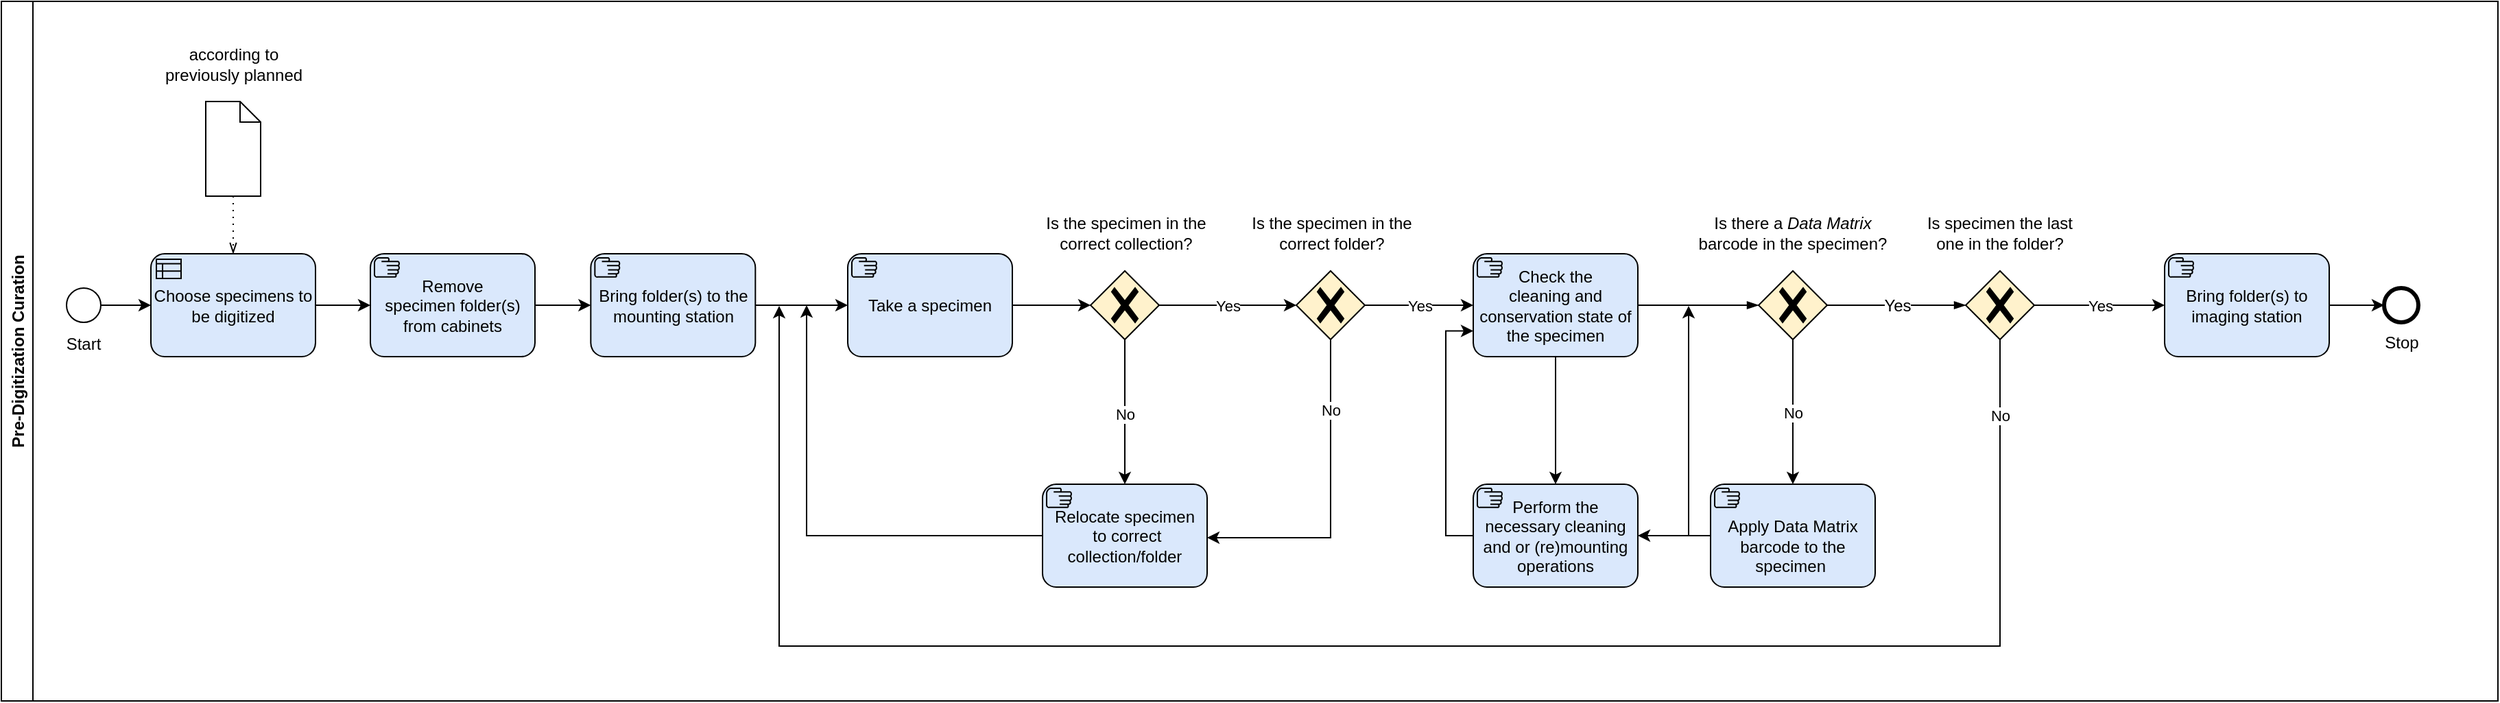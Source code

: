 <mxfile version="16.4.11" type="device"><diagram id="C5RBs43oDa-KdzZeNtuy" name="Page-1"><mxGraphModel dx="1902" dy="3774" grid="1" gridSize="10" guides="1" tooltips="1" connect="1" arrows="1" fold="1" page="1" pageScale="1" pageWidth="1920" pageHeight="1200" math="0" shadow="0"><root><mxCell id="WIyWlLk6GJQsqaUBKTNV-0"/><mxCell id="WIyWlLk6GJQsqaUBKTNV-1" parent="WIyWlLk6GJQsqaUBKTNV-0"/><mxCell id="KWRPazFFwxp_j8tZJz7k-1" value="Choose specimens to be digitized" style="points=[[0.25,0,0],[0.5,0,0],[0.75,0,0],[1,0.25,0],[1,0.5,0],[1,0.75,0],[0.75,1,0],[0.5,1,0],[0.25,1,0],[0,0.75,0],[0,0.5,0],[0,0.25,0]];shape=mxgraph.bpmn.task;whiteSpace=wrap;rectStyle=rounded;size=10;taskMarker=businessRule;fillColor=#dae8fc;strokeColor=#000000;" parent="WIyWlLk6GJQsqaUBKTNV-1" vertex="1"><mxGeometry x="169" y="-2126" width="120" height="75" as="geometry"/></mxCell><mxCell id="KWRPazFFwxp_j8tZJz7k-2" value="" style="shape=mxgraph.bpmn.data;labelPosition=center;verticalLabelPosition=bottom;align=center;verticalAlign=top;whiteSpace=wrap;size=15;html=1;" parent="WIyWlLk6GJQsqaUBKTNV-1" vertex="1"><mxGeometry x="209" y="-2237" width="40" height="69" as="geometry"/></mxCell><mxCell id="KWRPazFFwxp_j8tZJz7k-3" value="" style="edgeStyle=elbowEdgeStyle;fontSize=12;html=1;endFill=0;startFill=0;endSize=6;startSize=6;dashed=1;dashPattern=1 4;endArrow=openThin;startArrow=none;rounded=0;" parent="WIyWlLk6GJQsqaUBKTNV-1" source="KWRPazFFwxp_j8tZJz7k-2" target="KWRPazFFwxp_j8tZJz7k-1" edge="1"><mxGeometry width="160" relative="1" as="geometry"><mxPoint x="473" y="-2066.5" as="sourcePoint"/><mxPoint x="413" y="-1966" as="targetPoint"/></mxGeometry></mxCell><mxCell id="KWRPazFFwxp_j8tZJz7k-4" value="according to&lt;br style=&quot;font-size: 12px;&quot;&gt;previously planned" style="edgeLabel;html=1;align=center;verticalAlign=middle;resizable=0;points=[];fontSize=12;" parent="KWRPazFFwxp_j8tZJz7k-3" vertex="1" connectable="0"><mxGeometry x="-0.194" y="1" relative="1" as="geometry"><mxPoint x="-1" y="-113" as="offset"/></mxGeometry></mxCell><mxCell id="KWRPazFFwxp_j8tZJz7k-5" value="" style="edgeStyle=elbowEdgeStyle;fontSize=12;html=1;endArrow=classic;endFill=1;rounded=0;" parent="WIyWlLk6GJQsqaUBKTNV-1" target="KWRPazFFwxp_j8tZJz7k-1" edge="1"><mxGeometry width="160" relative="1" as="geometry"><mxPoint x="169.5" y="-2089.5" as="sourcePoint"/><mxPoint x="423" y="-2110" as="targetPoint"/><Array as="points"/></mxGeometry></mxCell><mxCell id="KWRPazFFwxp_j8tZJz7k-6" value="Remove&#10;specimen folder(s) from cabinets" style="points=[[0.25,0,0],[0.5,0,0],[0.75,0,0],[1,0.25,0],[1,0.5,0],[1,0.75,0],[0.75,1,0],[0.5,1,0],[0.25,1,0],[0,0.75,0],[0,0.5,0],[0,0.25,0]];shape=mxgraph.bpmn.task;whiteSpace=wrap;rectStyle=rounded;size=10;taskMarker=manual;fillColor=#dae8fc;strokeColor=#000000;" parent="WIyWlLk6GJQsqaUBKTNV-1" vertex="1"><mxGeometry x="329" y="-2126" width="120" height="75" as="geometry"/></mxCell><mxCell id="KWRPazFFwxp_j8tZJz7k-7" value="" style="edgeStyle=elbowEdgeStyle;fontSize=12;html=1;endArrow=classic;endFill=1;rounded=0;entryX=0;entryY=0.5;entryDx=0;entryDy=0;entryPerimeter=0;" parent="WIyWlLk6GJQsqaUBKTNV-1" source="KWRPazFFwxp_j8tZJz7k-1" target="KWRPazFFwxp_j8tZJz7k-6" edge="1"><mxGeometry width="160" relative="1" as="geometry"><mxPoint x="423" y="-2026" as="sourcePoint"/><mxPoint x="583" y="-2026" as="targetPoint"/></mxGeometry></mxCell><mxCell id="KWRPazFFwxp_j8tZJz7k-11" value="" style="edgeStyle=elbowEdgeStyle;fontSize=12;html=1;endArrow=classic;endFill=1;rounded=0;" parent="WIyWlLk6GJQsqaUBKTNV-1" source="KWRPazFFwxp_j8tZJz7k-6" target="HxcbLy3lwClYkwXZZ0eH-2" edge="1"><mxGeometry width="160" relative="1" as="geometry"><mxPoint x="313" y="-1866" as="sourcePoint"/><mxPoint x="423" y="-1866" as="targetPoint"/></mxGeometry></mxCell><mxCell id="KWRPazFFwxp_j8tZJz7k-14" value="No" style="edgeStyle=orthogonalEdgeStyle;rounded=0;orthogonalLoop=1;jettySize=auto;html=1;" parent="WIyWlLk6GJQsqaUBKTNV-1" source="WCRe41HuIxDJBucLpwIV-1" target="WCRe41HuIxDJBucLpwIV-0" edge="1"><mxGeometry x="0.033" relative="1" as="geometry"><mxPoint x="874" y="-2063.5" as="sourcePoint"/><mxPoint x="874" y="-1958" as="targetPoint"/><mxPoint as="offset"/></mxGeometry></mxCell><mxCell id="KWRPazFFwxp_j8tZJz7k-18" value="Yes" style="edgeStyle=orthogonalEdgeStyle;rounded=0;orthogonalLoop=1;jettySize=auto;html=1;startArrow=none;exitX=1;exitY=0.5;exitDx=0;exitDy=0;exitPerimeter=0;" parent="WIyWlLk6GJQsqaUBKTNV-1" source="WCRe41HuIxDJBucLpwIV-1" target="WCRe41HuIxDJBucLpwIV-2" edge="1"><mxGeometry relative="1" as="geometry"><mxPoint x="471" y="-1603" as="sourcePoint"/><mxPoint x="471" y="-1528" as="targetPoint"/></mxGeometry></mxCell><mxCell id="KWRPazFFwxp_j8tZJz7k-20" value="No" style="edgeStyle=orthogonalEdgeStyle;rounded=0;orthogonalLoop=1;jettySize=auto;html=1;" parent="WIyWlLk6GJQsqaUBKTNV-1" source="WCRe41HuIxDJBucLpwIV-2" target="WCRe41HuIxDJBucLpwIV-0" edge="1"><mxGeometry x="-0.567" relative="1" as="geometry"><mxPoint x="241" y="-1631" as="targetPoint"/><mxPoint as="offset"/><mxPoint x="986" y="-2059" as="sourcePoint"/><Array as="points"><mxPoint x="1029" y="-1919"/></Array></mxGeometry></mxCell><mxCell id="KWRPazFFwxp_j8tZJz7k-22" value="Yes" style="edgeStyle=orthogonalEdgeStyle;rounded=0;orthogonalLoop=1;jettySize=auto;html=1;" parent="WIyWlLk6GJQsqaUBKTNV-1" source="WCRe41HuIxDJBucLpwIV-2" target="KWRPazFFwxp_j8tZJz7k-23" edge="1"><mxGeometry relative="1" as="geometry"><mxPoint x="936" y="-1588" as="targetPoint"/><mxPoint x="471.034" y="-1440.028" as="sourcePoint"/></mxGeometry></mxCell><mxCell id="KWRPazFFwxp_j8tZJz7k-23" value="Check the &#10;cleaning and conservation state of the specimen" style="points=[[0.25,0,0],[0.5,0,0],[0.75,0,0],[1,0.25,0],[1,0.5,0],[1,0.75,0],[0.75,1,0],[0.5,1,0],[0.25,1,0],[0,0.75,0],[0,0.5,0],[0,0.25,0]];shape=mxgraph.bpmn.task;whiteSpace=wrap;rectStyle=rounded;size=10;taskMarker=manual;fillColor=#dae8fc;strokeColor=#000000;" parent="WIyWlLk6GJQsqaUBKTNV-1" vertex="1"><mxGeometry x="1133" y="-2126" width="120" height="75" as="geometry"/></mxCell><mxCell id="HxcbLy3lwClYkwXZZ0eH-2" value="Bring folder(s) to the mounting station" style="points=[[0.25,0,0],[0.5,0,0],[0.75,0,0],[1,0.25,0],[1,0.5,0],[1,0.75,0],[0.75,1,0],[0.5,1,0],[0.25,1,0],[0,0.75,0],[0,0.5,0],[0,0.25,0]];shape=mxgraph.bpmn.task;whiteSpace=wrap;rectStyle=rounded;size=10;taskMarker=manual;fillColor=#dae8fc;strokeColor=#000000;" parent="WIyWlLk6GJQsqaUBKTNV-1" vertex="1"><mxGeometry x="489.67" y="-2126" width="120" height="75" as="geometry"/></mxCell><mxCell id="HxcbLy3lwClYkwXZZ0eH-16" value="No" style="edgeStyle=orthogonalEdgeStyle;rounded=0;orthogonalLoop=1;jettySize=auto;html=1;" parent="WIyWlLk6GJQsqaUBKTNV-1" source="WCRe41HuIxDJBucLpwIV-8" target="WCRe41HuIxDJBucLpwIV-6" edge="1"><mxGeometry relative="1" as="geometry"><mxPoint x="1281" y="-1960.5" as="sourcePoint"/><mxPoint x="1376" y="-1960.5" as="targetPoint"/></mxGeometry></mxCell><mxCell id="HxcbLy3lwClYkwXZZ0eH-11" value="" style="edgeStyle=elbowEdgeStyle;fontSize=12;html=1;endArrow=classic;endFill=1;rounded=0;" parent="WIyWlLk6GJQsqaUBKTNV-1" source="2H7xiHnJKkL8TMF7nwKH-0" target="WCRe41HuIxDJBucLpwIV-1" edge="1"><mxGeometry width="160" relative="1" as="geometry"><mxPoint x="367" y="-1581" as="sourcePoint"/><mxPoint x="471" y="-1721" as="targetPoint"/></mxGeometry></mxCell><mxCell id="HxcbLy3lwClYkwXZZ0eH-12" value="" style="edgeStyle=elbowEdgeStyle;fontSize=12;html=1;endArrow=blockThin;endFill=1;rounded=0;" parent="WIyWlLk6GJQsqaUBKTNV-1" source="KWRPazFFwxp_j8tZJz7k-23" target="WCRe41HuIxDJBucLpwIV-8" edge="1"><mxGeometry width="160" relative="1" as="geometry"><mxPoint x="1102" y="-2011" as="sourcePoint"/><mxPoint x="1206" y="-2021" as="targetPoint"/></mxGeometry></mxCell><mxCell id="HxcbLy3lwClYkwXZZ0eH-14" value="Yes" style="edgeStyle=elbowEdgeStyle;fontSize=12;html=1;endArrow=blockThin;endFill=1;rounded=0;" parent="WIyWlLk6GJQsqaUBKTNV-1" source="WCRe41HuIxDJBucLpwIV-8" target="2H7xiHnJKkL8TMF7nwKH-1" edge="1"><mxGeometry width="160" relative="1" as="geometry"><mxPoint x="1206" y="-1900" as="sourcePoint"/><mxPoint x="1457" y="-2088" as="targetPoint"/></mxGeometry></mxCell><mxCell id="HxcbLy3lwClYkwXZZ0eH-22" value="" style="edgeStyle=elbowEdgeStyle;fontSize=12;html=1;endArrow=classic;endFill=1;rounded=0;" parent="WIyWlLk6GJQsqaUBKTNV-1" source="HxcbLy3lwClYkwXZZ0eH-2" target="2H7xiHnJKkL8TMF7nwKH-0" edge="1"><mxGeometry width="160" relative="1" as="geometry"><mxPoint x="319" y="-1905" as="sourcePoint"/><mxPoint x="423" y="-1825" as="targetPoint"/></mxGeometry></mxCell><mxCell id="HxcbLy3lwClYkwXZZ0eH-28" value="" style="edgeStyle=elbowEdgeStyle;fontSize=12;html=1;endArrow=classic;endFill=1;rounded=0;startArrow=none;startFill=0;" parent="WIyWlLk6GJQsqaUBKTNV-1" source="KWRPazFFwxp_j8tZJz7k-23" target="WCRe41HuIxDJBucLpwIV-5" edge="1"><mxGeometry width="160" relative="1" as="geometry"><mxPoint x="1102" y="-2055" as="sourcePoint"/><mxPoint x="1376" y="-2082" as="targetPoint"/><Array as="points"><mxPoint x="1193" y="-2018"/></Array></mxGeometry></mxCell><mxCell id="2H7xiHnJKkL8TMF7nwKH-5" style="edgeStyle=orthogonalEdgeStyle;rounded=0;orthogonalLoop=1;jettySize=auto;html=1;entryX=0;entryY=0.5;entryDx=0;entryDy=0;entryPerimeter=0;" parent="WIyWlLk6GJQsqaUBKTNV-1" source="WCRe41HuIxDJBucLpwIV-0" edge="1"><mxGeometry relative="1" as="geometry"><mxPoint x="647" y="-2088.5" as="targetPoint"/><mxPoint x="772" y="-1920.5" as="sourcePoint"/><Array as="points"><mxPoint x="647" y="-1920"/></Array></mxGeometry></mxCell><mxCell id="WCRe41HuIxDJBucLpwIV-0" value="Relocate specimen&#10; to correct collection/folder" style="points=[[0.25,0,0],[0.5,0,0],[0.75,0,0],[1,0.25,0],[1,0.5,0],[1,0.75,0],[0.75,1,0],[0.5,1,0],[0.25,1,0],[0,0.75,0],[0,0.5,0],[0,0.25,0]];shape=mxgraph.bpmn.task;whiteSpace=wrap;rectStyle=rounded;size=10;taskMarker=manual;fillColor=#dae8fc;strokeColor=#000000;" parent="WIyWlLk6GJQsqaUBKTNV-1" vertex="1"><mxGeometry x="819" y="-1958" width="120" height="75" as="geometry"/></mxCell><mxCell id="WCRe41HuIxDJBucLpwIV-1" value="" style="points=[[0.25,0.25,0],[0.5,0,0],[0.75,0.25,0],[1,0.5,0],[0.75,0.75,0],[0.5,1,0],[0.25,0.75,0],[0,0.5,0]];shape=mxgraph.bpmn.gateway2;html=1;verticalLabelPosition=bottom;labelBackgroundColor=#ffffff;verticalAlign=top;align=center;perimeter=rhombusPerimeter;outlineConnect=0;outline=none;symbol=none;gwType=exclusive;fillColor=#fff2cc;strokeColor=#000000;" parent="WIyWlLk6GJQsqaUBKTNV-1" vertex="1"><mxGeometry x="854" y="-2113.5" width="50" height="50" as="geometry"/></mxCell><mxCell id="WCRe41HuIxDJBucLpwIV-2" value="" style="points=[[0.25,0.25,0],[0.5,0,0],[0.75,0.25,0],[1,0.5,0],[0.75,0.75,0],[0.5,1,0],[0.25,0.75,0],[0,0.5,0]];shape=mxgraph.bpmn.gateway2;html=1;verticalLabelPosition=bottom;labelBackgroundColor=#ffffff;verticalAlign=top;align=center;perimeter=rhombusPerimeter;outlineConnect=0;outline=none;symbol=none;gwType=exclusive;fillColor=#fff2cc;strokeColor=#000000;" parent="WIyWlLk6GJQsqaUBKTNV-1" vertex="1"><mxGeometry x="1004" y="-2113.5" width="50" height="50" as="geometry"/></mxCell><mxCell id="SipZs31M_mqpxQcWwIW7-1" style="edgeStyle=orthogonalEdgeStyle;rounded=0;orthogonalLoop=1;jettySize=auto;html=1;exitX=0;exitY=0.5;exitDx=0;exitDy=0;exitPerimeter=0;entryX=0;entryY=0.75;entryDx=0;entryDy=0;entryPerimeter=0;startArrow=none;startFill=0;" parent="WIyWlLk6GJQsqaUBKTNV-1" source="WCRe41HuIxDJBucLpwIV-5" target="KWRPazFFwxp_j8tZJz7k-23" edge="1"><mxGeometry relative="1" as="geometry"/></mxCell><mxCell id="WCRe41HuIxDJBucLpwIV-5" value="Perform the necessary cleaning and or (re)mounting operations" style="points=[[0.25,0,0],[0.5,0,0],[0.75,0,0],[1,0.25,0],[1,0.5,0],[1,0.75,0],[0.75,1,0],[0.5,1,0],[0.25,1,0],[0,0.75,0],[0,0.5,0],[0,0.25,0]];shape=mxgraph.bpmn.task;whiteSpace=wrap;rectStyle=rounded;size=10;taskMarker=manual;fillColor=#dae8fc;strokeColor=#000000;" parent="WIyWlLk6GJQsqaUBKTNV-1" vertex="1"><mxGeometry x="1133" y="-1958" width="120" height="75" as="geometry"/></mxCell><mxCell id="TdiAYmWt3E8xR8c-fWkm-0" style="edgeStyle=orthogonalEdgeStyle;rounded=0;orthogonalLoop=1;jettySize=auto;html=1;" parent="WIyWlLk6GJQsqaUBKTNV-1" source="WCRe41HuIxDJBucLpwIV-6" edge="1"><mxGeometry relative="1" as="geometry"><mxPoint x="1290" y="-2088" as="targetPoint"/><Array as="points"><mxPoint x="1290" y="-1920"/></Array></mxGeometry></mxCell><mxCell id="CbfQ9l1PSja5-hZc-k-d-0" value="" style="edgeStyle=orthogonalEdgeStyle;rounded=0;orthogonalLoop=1;jettySize=auto;html=1;" edge="1" parent="WIyWlLk6GJQsqaUBKTNV-1" source="WCRe41HuIxDJBucLpwIV-6" target="WCRe41HuIxDJBucLpwIV-5"><mxGeometry relative="1" as="geometry"/></mxCell><mxCell id="WCRe41HuIxDJBucLpwIV-6" value="&#10;Apply Data Matrix barcode to the specimen " style="points=[[0.25,0,0],[0.5,0,0],[0.75,0,0],[1,0.25,0],[1,0.5,0],[1,0.75,0],[0.75,1,0],[0.5,1,0],[0.25,1,0],[0,0.75,0],[0,0.5,0],[0,0.25,0]];shape=mxgraph.bpmn.task;whiteSpace=wrap;rectStyle=rounded;size=10;taskMarker=manual;fillColor=#dae8fc;strokeColor=#000000;" parent="WIyWlLk6GJQsqaUBKTNV-1" vertex="1"><mxGeometry x="1306" y="-1958" width="120" height="75" as="geometry"/></mxCell><mxCell id="WCRe41HuIxDJBucLpwIV-8" value="" style="points=[[0.25,0.25,0],[0.5,0,0],[0.75,0.25,0],[1,0.5,0],[0.75,0.75,0],[0.5,1,0],[0.25,0.75,0],[0,0.5,0]];shape=mxgraph.bpmn.gateway2;html=1;verticalLabelPosition=bottom;labelBackgroundColor=#ffffff;verticalAlign=top;align=center;perimeter=rhombusPerimeter;outlineConnect=0;outline=none;symbol=none;gwType=exclusive;fillColor=#fff2cc;strokeColor=#000000;" parent="WIyWlLk6GJQsqaUBKTNV-1" vertex="1"><mxGeometry x="1341" y="-2113.5" width="50" height="50" as="geometry"/></mxCell><mxCell id="6AR-STOo2u-KOcShwJJV-2" value="Pre-Digitization Curation" style="swimlane;horizontal=0;" parent="WIyWlLk6GJQsqaUBKTNV-1" vertex="1"><mxGeometry x="60" y="-2310" width="1820" height="510" as="geometry"/></mxCell><mxCell id="6AR-STOo2u-KOcShwJJV-3" value="&lt;span style=&quot;background-color: rgb(255 , 255 , 255)&quot;&gt;Start&lt;/span&gt;" style="text;html=1;strokeColor=none;fillColor=none;align=center;verticalAlign=middle;whiteSpace=wrap;rounded=0;" parent="6AR-STOo2u-KOcShwJJV-2" vertex="1"><mxGeometry x="40" y="240" width="40" height="20" as="geometry"/></mxCell><mxCell id="6AR-STOo2u-KOcShwJJV-4" value="&lt;span style=&quot;background-color: rgb(255 , 255 , 255)&quot;&gt;Stop&lt;/span&gt;" style="text;html=1;strokeColor=none;fillColor=none;align=center;verticalAlign=middle;whiteSpace=wrap;rounded=0;" parent="6AR-STOo2u-KOcShwJJV-2" vertex="1"><mxGeometry x="1729.5" y="239" width="40" height="20" as="geometry"/></mxCell><mxCell id="2H7xiHnJKkL8TMF7nwKH-0" value="Take a specimen" style="points=[[0.25,0,0],[0.5,0,0],[0.75,0,0],[1,0.25,0],[1,0.5,0],[1,0.75,0],[0.75,1,0],[0.5,1,0],[0.25,1,0],[0,0.75,0],[0,0.5,0],[0,0.25,0]];shape=mxgraph.bpmn.task;whiteSpace=wrap;rectStyle=rounded;size=10;taskMarker=manual;fillColor=#dae8fc;strokeColor=#000000;" parent="6AR-STOo2u-KOcShwJJV-2" vertex="1"><mxGeometry x="617" y="184" width="120" height="75" as="geometry"/></mxCell><mxCell id="saq1hF5vfWgRDRBr79is-0" value="" style="ellipse;whiteSpace=wrap;html=1;aspect=fixed;" parent="6AR-STOo2u-KOcShwJJV-2" vertex="1"><mxGeometry x="47.5" y="209" width="25" height="25" as="geometry"/></mxCell><mxCell id="2H7xiHnJKkL8TMF7nwKH-1" value="" style="points=[[0.25,0.25,0],[0.5,0,0],[0.75,0.25,0],[1,0.5,0],[0.75,0.75,0],[0.5,1,0],[0.25,0.75,0],[0,0.5,0]];shape=mxgraph.bpmn.gateway2;html=1;verticalLabelPosition=bottom;labelBackgroundColor=#ffffff;verticalAlign=top;align=center;perimeter=rhombusPerimeter;outlineConnect=0;outline=none;symbol=none;gwType=exclusive;fillColor=#fff2cc;strokeColor=#000000;" parent="6AR-STOo2u-KOcShwJJV-2" vertex="1"><mxGeometry x="1432" y="196.5" width="50" height="50" as="geometry"/></mxCell><mxCell id="2H7xiHnJKkL8TMF7nwKH-2" value="Is specimen the last &lt;br&gt;one in the folder?" style="text;html=1;strokeColor=none;fillColor=none;align=center;verticalAlign=middle;whiteSpace=wrap;rounded=0;" parent="6AR-STOo2u-KOcShwJJV-2" vertex="1"><mxGeometry x="1387" y="154" width="140" height="30" as="geometry"/></mxCell><mxCell id="HxcbLy3lwClYkwXZZ0eH-13" value="Bring folder(s) to imaging station" style="points=[[0.25,0,0],[0.5,0,0],[0.75,0,0],[1,0.25,0],[1,0.5,0],[1,0.75,0],[0.75,1,0],[0.5,1,0],[0.25,1,0],[0,0.75,0],[0,0.5,0],[0,0.25,0]];shape=mxgraph.bpmn.task;whiteSpace=wrap;rectStyle=rounded;size=10;taskMarker=manual;fillColor=#dae8fc;strokeColor=#000000;" parent="6AR-STOo2u-KOcShwJJV-2" vertex="1"><mxGeometry x="1577" y="184" width="120" height="75" as="geometry"/></mxCell><mxCell id="2H7xiHnJKkL8TMF7nwKH-3" value="Yes" style="edgeStyle=orthogonalEdgeStyle;rounded=0;orthogonalLoop=1;jettySize=auto;html=1;" parent="6AR-STOo2u-KOcShwJJV-2" source="2H7xiHnJKkL8TMF7nwKH-1" target="HxcbLy3lwClYkwXZZ0eH-13" edge="1"><mxGeometry relative="1" as="geometry"/></mxCell><mxCell id="HxcbLy3lwClYkwXZZ0eH-19" value="" style="points=[[0.145,0.145,0],[0.5,0,0],[0.855,0.145,0],[1,0.5,0],[0.855,0.855,0],[0.5,1,0],[0.145,0.855,0],[0,0.5,0]];shape=mxgraph.bpmn.event;html=1;verticalLabelPosition=bottom;labelBackgroundColor=#ffffff;verticalAlign=top;align=center;perimeter=ellipsePerimeter;outlineConnect=0;aspect=fixed;outline=end;symbol=terminate2;" parent="6AR-STOo2u-KOcShwJJV-2" vertex="1"><mxGeometry x="1737" y="209" width="25" height="25" as="geometry"/></mxCell><mxCell id="HxcbLy3lwClYkwXZZ0eH-31" value="" style="edgeStyle=elbowEdgeStyle;fontSize=12;html=1;endArrow=classic;endFill=1;rounded=0;" parent="6AR-STOo2u-KOcShwJJV-2" source="HxcbLy3lwClYkwXZZ0eH-13" target="HxcbLy3lwClYkwXZZ0eH-19" edge="1"><mxGeometry width="160" relative="1" as="geometry"><mxPoint x="1307" y="565" as="sourcePoint"/><mxPoint x="1467" y="565" as="targetPoint"/></mxGeometry></mxCell><mxCell id="WCRe41HuIxDJBucLpwIV-3" value="&lt;span style=&quot;background-color: rgb(255 , 255 , 255)&quot;&gt;Is the specimen in the correct collection?&lt;/span&gt;" style="text;html=1;strokeColor=none;fillColor=none;align=center;verticalAlign=middle;whiteSpace=wrap;rounded=0;" parent="6AR-STOo2u-KOcShwJJV-2" vertex="1"><mxGeometry x="750" y="154" width="140" height="30" as="geometry"/></mxCell><mxCell id="WCRe41HuIxDJBucLpwIV-4" value="&lt;span style=&quot;background-color: rgb(255 , 255 , 255)&quot;&gt;Is the specimen in the correct folder?&lt;/span&gt;" style="text;html=1;strokeColor=none;fillColor=none;align=center;verticalAlign=middle;whiteSpace=wrap;rounded=0;" parent="6AR-STOo2u-KOcShwJJV-2" vertex="1"><mxGeometry x="900.0" y="154" width="140" height="30" as="geometry"/></mxCell><mxCell id="WCRe41HuIxDJBucLpwIV-10" value="Is there a&amp;nbsp;&lt;i&gt;Data Matrix&lt;/i&gt;&lt;br&gt;barcode&amp;nbsp;in the specimen?" style="text;html=1;strokeColor=none;fillColor=none;align=center;verticalAlign=middle;whiteSpace=wrap;rounded=0;" parent="6AR-STOo2u-KOcShwJJV-2" vertex="1"><mxGeometry x="1228" y="154" width="156" height="30" as="geometry"/></mxCell><mxCell id="2H7xiHnJKkL8TMF7nwKH-4" style="edgeStyle=orthogonalEdgeStyle;rounded=0;orthogonalLoop=1;jettySize=auto;html=1;" parent="WIyWlLk6GJQsqaUBKTNV-1" source="2H7xiHnJKkL8TMF7nwKH-1" edge="1"><mxGeometry relative="1" as="geometry"><mxPoint x="1492" y="-2065" as="sourcePoint"/><mxPoint x="627" y="-2088" as="targetPoint"/><Array as="points"><mxPoint x="1517" y="-1840"/><mxPoint x="627" y="-1840"/></Array></mxGeometry></mxCell><mxCell id="2H7xiHnJKkL8TMF7nwKH-7" value="No" style="edgeLabel;html=1;align=center;verticalAlign=middle;resizable=0;points=[];" parent="2H7xiHnJKkL8TMF7nwKH-4" vertex="1" connectable="0"><mxGeometry x="-0.802" y="3" relative="1" as="geometry"><mxPoint x="-3" y="-80" as="offset"/></mxGeometry></mxCell><mxCell id="2H7xiHnJKkL8TMF7nwKH-6" style="edgeStyle=orthogonalEdgeStyle;rounded=0;orthogonalLoop=1;jettySize=auto;html=1;exitX=1;exitY=0.5;exitDx=0;exitDy=0;" parent="WIyWlLk6GJQsqaUBKTNV-1" source="saq1hF5vfWgRDRBr79is-0" target="KWRPazFFwxp_j8tZJz7k-1" edge="1"><mxGeometry relative="1" as="geometry"/></mxCell></root></mxGraphModel></diagram></mxfile>